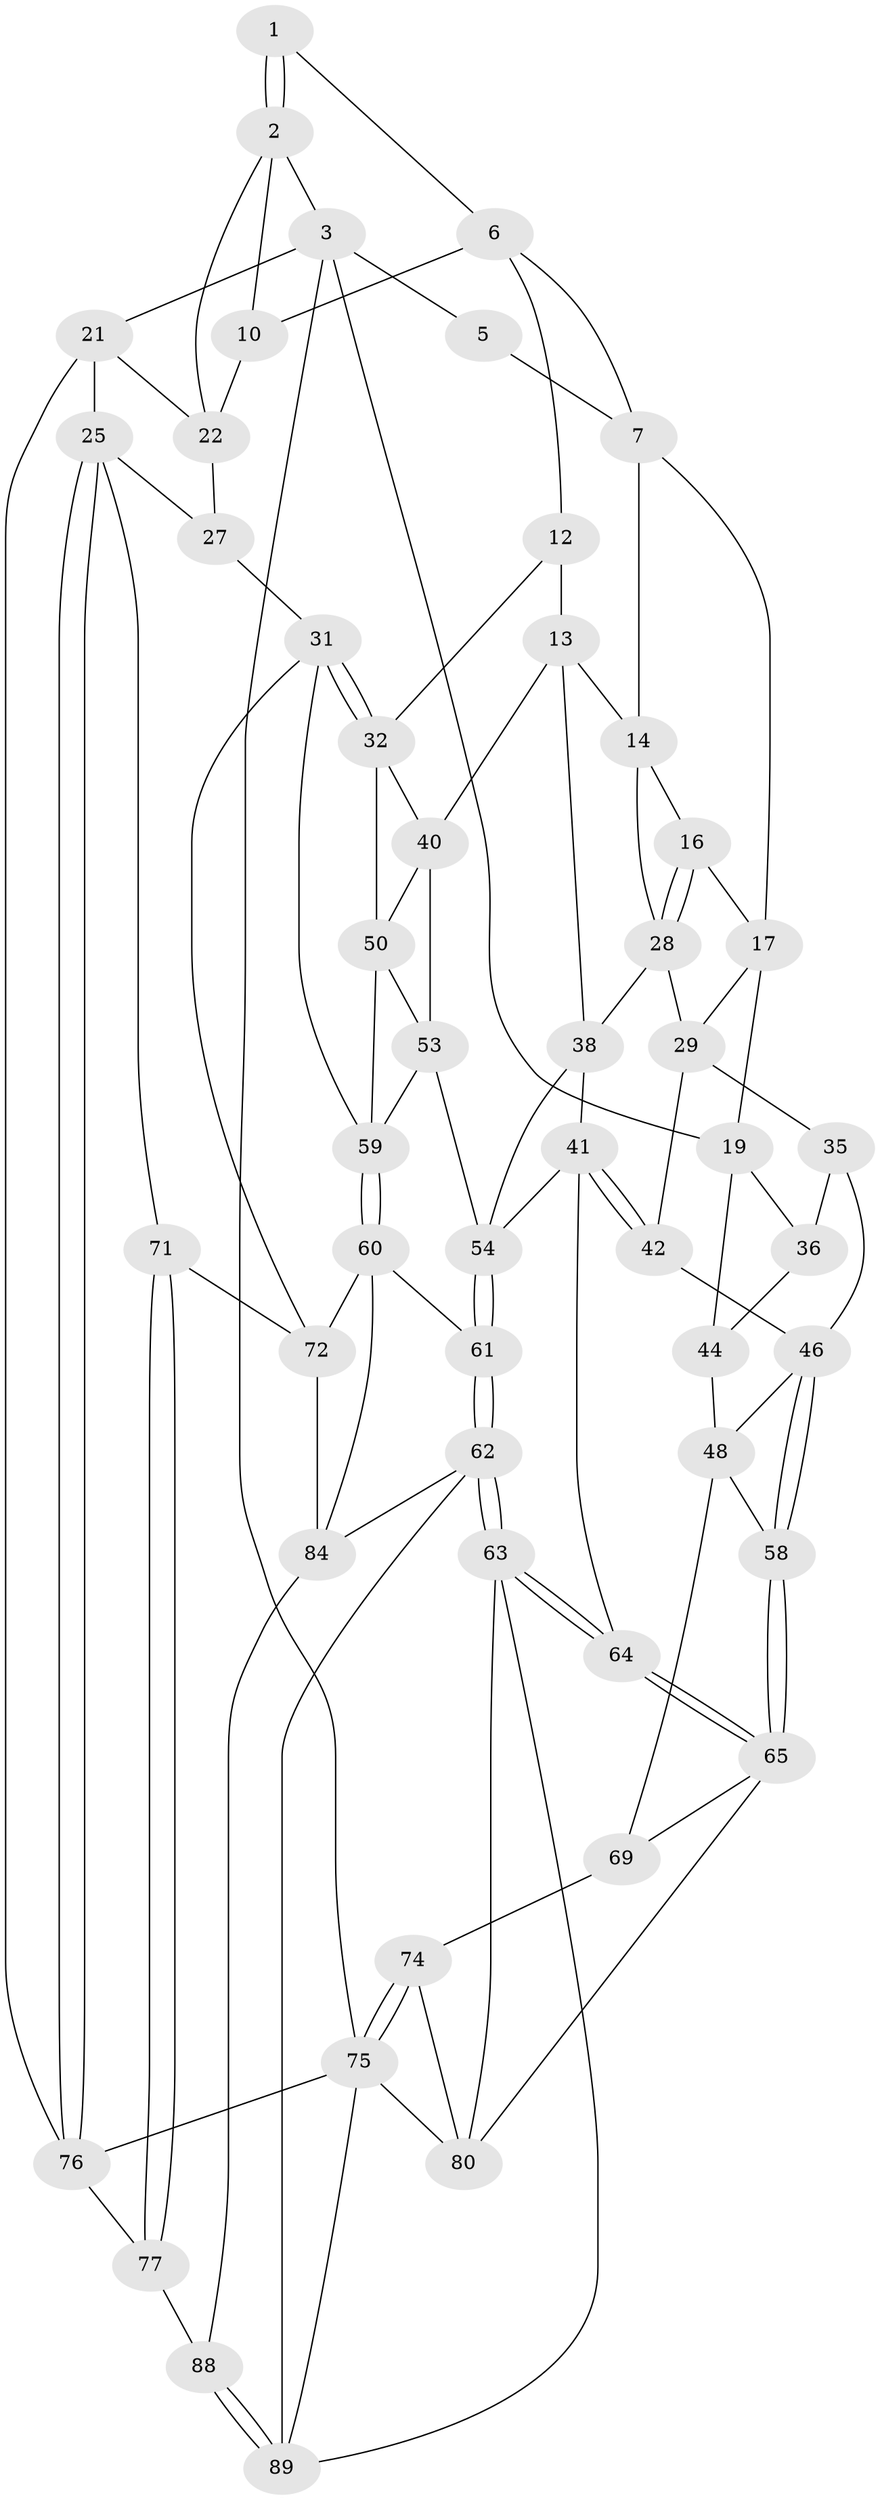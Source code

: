 // Generated by graph-tools (version 1.1) at 2025/52/02/27/25 19:52:43]
// undirected, 52 vertices, 111 edges
graph export_dot {
graph [start="1"]
  node [color=gray90,style=filled];
  1 [pos="+0.14895285870081912+0"];
  2 [pos="+0.597326686484513+0",super="+11"];
  3 [pos="+0.622492108144995+0",super="+4"];
  5 [pos="+0.12905594639754517+0"];
  6 [pos="+0.2563821026963034+0.07408334314381303",super="+9"];
  7 [pos="+0.2257013008614204+0.12639249143891246",super="+8"];
  10 [pos="+0.5729076702139536+0"];
  12 [pos="+0.4554944129603898+0.18729802054109204"];
  13 [pos="+0.4062064480705765+0.2088414479158901",super="+37"];
  14 [pos="+0.35223681950522473+0.2208425821139381",super="+15"];
  16 [pos="+0.19867877911157408+0.23888477412045578"];
  17 [pos="+0.11988463170748705+0.13789179231581128",super="+18"];
  19 [pos="+0+0.21006247985480092",super="+20"];
  21 [pos="+1+0.12968085908544114",super="+24"];
  22 [pos="+0.8534644647930099+0.1829825397499024",super="+23"];
  25 [pos="+1+0.5103132001503665",super="+26"];
  27 [pos="+0.8009603555072355+0.45951561381381123"];
  28 [pos="+0.23034852212686532+0.28649935653928993",super="+30"];
  29 [pos="+0.1647814561405446+0.30630128004131213",super="+34"];
  31 [pos="+0.7632302104111235+0.4733500385655081",super="+67"];
  32 [pos="+0.7426020525139161+0.4723234692453346",super="+33"];
  35 [pos="+0.10414138609088926+0.36442414162798864",super="+45"];
  36 [pos="+0.06793473251924759+0.3540173298346793",super="+43"];
  38 [pos="+0.28092946491645754+0.5012856796842554",super="+39"];
  40 [pos="+0.465852046069355+0.457024549575131",super="+52"];
  41 [pos="+0.26464141836148586+0.5115639933407217",super="+57"];
  42 [pos="+0.26221177059383743+0.5120117197134819"];
  44 [pos="+0+0.48479052939857065"];
  46 [pos="+0.2333914845660542+0.5215797039261093",super="+47"];
  48 [pos="+0+0.5653262748170015",super="+49"];
  50 [pos="+0.651250701314437+0.5448736674019198",super="+51"];
  53 [pos="+0.47260194038988507+0.5888063774922151",super="+56"];
  54 [pos="+0.4355995783366926+0.6122737388380236",super="+55"];
  58 [pos="+0.16213268327825858+0.623202705875504"];
  59 [pos="+0.5325527353725334+0.7347409039379801",super="+66"];
  60 [pos="+0.5198525131802874+0.754389455551195",super="+83"];
  61 [pos="+0.5106941781751668+0.7580528197199599"];
  62 [pos="+0.4680045738308644+0.7843650074120722",super="+85"];
  63 [pos="+0.33811013291812475+0.7777272119550718",super="+79"];
  64 [pos="+0.33400449184246983+0.7673238493008786"];
  65 [pos="+0.14493716509558377+0.6886230323060273",super="+68"];
  69 [pos="+0.09501469362434833+0.7181560978841941",super="+70"];
  71 [pos="+0.8110795833603277+0.7979428560751658"];
  72 [pos="+0.7619354978684307+0.8054023234305366",super="+73"];
  74 [pos="+0+1",super="+82"];
  75 [pos="+0+1",super="+91"];
  76 [pos="+1+0.5538895035172613",super="+78"];
  77 [pos="+0.8793264394619255+0.8340243162768551",super="+87"];
  80 [pos="+0.2050499444776459+0.856318177377077",super="+81"];
  84 [pos="+0.6753829308251037+1",super="+86"];
  88 [pos="+0.6828551071360206+1"];
  89 [pos="+0.4614407196517653+1",super="+90"];
  1 -- 2;
  1 -- 2;
  1 -- 6;
  2 -- 3;
  2 -- 10;
  2 -- 22;
  3 -- 21 [weight=2];
  3 -- 75;
  3 -- 5;
  3 -- 19;
  5 -- 7;
  6 -- 7;
  6 -- 10;
  6 -- 12;
  7 -- 14;
  7 -- 17;
  10 -- 22;
  12 -- 13;
  12 -- 32;
  13 -- 14;
  13 -- 40;
  13 -- 38;
  14 -- 16;
  14 -- 28;
  16 -- 17;
  16 -- 28;
  16 -- 28;
  17 -- 19;
  17 -- 29;
  19 -- 36;
  19 -- 44;
  21 -- 22;
  21 -- 25;
  21 -- 76;
  22 -- 27;
  25 -- 76;
  25 -- 76;
  25 -- 27;
  25 -- 71;
  27 -- 31;
  28 -- 29;
  28 -- 38;
  29 -- 42;
  29 -- 35;
  31 -- 32;
  31 -- 32;
  31 -- 59;
  31 -- 72;
  32 -- 50;
  32 -- 40;
  35 -- 36 [weight=2];
  35 -- 46;
  36 -- 44;
  38 -- 41;
  38 -- 54;
  40 -- 53;
  40 -- 50;
  41 -- 42;
  41 -- 42;
  41 -- 64;
  41 -- 54;
  42 -- 46;
  44 -- 48;
  46 -- 58;
  46 -- 58;
  46 -- 48;
  48 -- 58;
  48 -- 69;
  50 -- 59;
  50 -- 53;
  53 -- 54;
  53 -- 59;
  54 -- 61;
  54 -- 61;
  58 -- 65;
  58 -- 65;
  59 -- 60;
  59 -- 60;
  60 -- 61;
  60 -- 72;
  60 -- 84;
  61 -- 62;
  61 -- 62;
  62 -- 63;
  62 -- 63;
  62 -- 89;
  62 -- 84;
  63 -- 64;
  63 -- 64;
  63 -- 80;
  63 -- 89;
  64 -- 65;
  64 -- 65;
  65 -- 69;
  65 -- 80;
  69 -- 74 [weight=2];
  71 -- 72;
  71 -- 77;
  71 -- 77;
  72 -- 84;
  74 -- 75;
  74 -- 75;
  74 -- 80;
  75 -- 76;
  75 -- 80;
  75 -- 89;
  76 -- 77 [weight=2];
  77 -- 88;
  84 -- 88;
  88 -- 89;
  88 -- 89;
}
